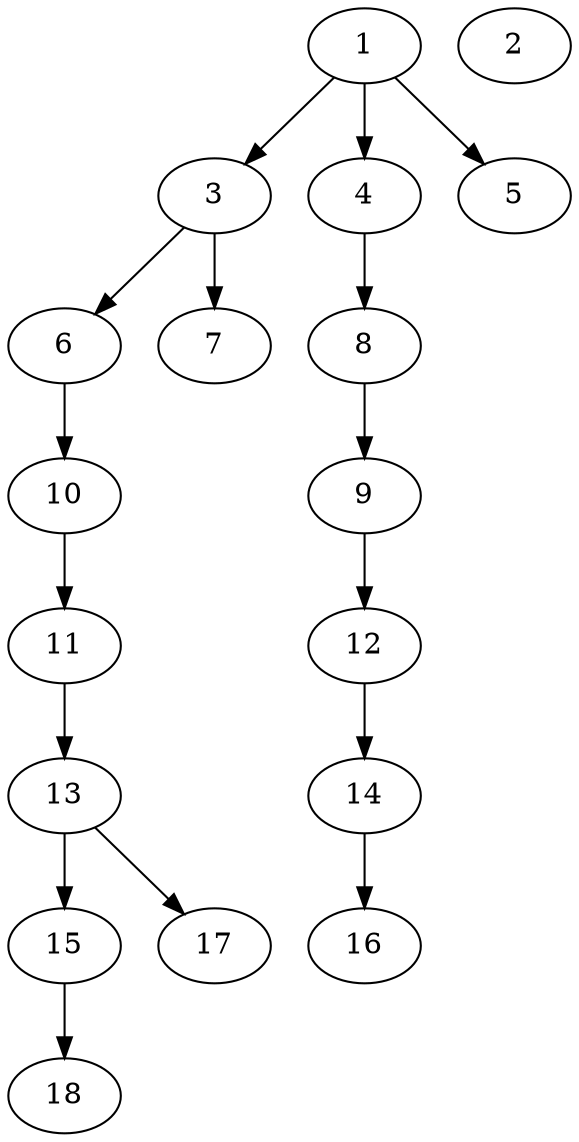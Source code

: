 // DAG (tier=1-easy, mode=compute, n=18, ccr=0.265, fat=0.412, density=0.350, regular=0.684, jump=0.002, mindata=262144, maxdata=2097152)
// DAG automatically generated by daggen at Sun Aug 24 16:33:32 2025
// /home/ermia/Project/Environments/daggen/bin/daggen --dot --ccr 0.265 --fat 0.412 --regular 0.684 --density 0.350 --jump 0.002 --mindata 262144 --maxdata 2097152 -n 18 
digraph G {
  1 [size="3487908195869917184", alpha="0.02", expect_size="1743954097934958592"]
  1 -> 3 [size ="18399245631488"]
  1 -> 4 [size ="18399245631488"]
  1 -> 5 [size ="18399245631488"]
  2 [size="4446755053056987", alpha="0.13", expect_size="2223377526528493"]
  3 [size="50322570257630808", alpha="0.16", expect_size="25161285128815404"]
  3 -> 6 [size ="29114920599552"]
  3 -> 7 [size ="29114920599552"]
  4 [size="4439407180382208000", alpha="0.03", expect_size="2219703590191104000"]
  4 -> 8 [size ="21609263923200"]
  5 [size="1150127425830410", alpha="0.11", expect_size="575063712915205"]
  6 [size="3945520432398918", alpha="0.16", expect_size="1972760216199459"]
  6 -> 10 [size ="9143045849088"]
  7 [size="5000912816832512000", alpha="0.03", expect_size="2500456408416256000"]
  8 [size="41237343623925", alpha="0.15", expect_size="20618671811962"]
  8 -> 9 [size ="969723084800"]
  9 [size="1007506705598119936", alpha="0.15", expect_size="503753352799059968"]
  9 -> 12 [size ="8039985840128"]
  10 [size="33766955704120924", alpha="0.12", expect_size="16883477852060462"]
  10 -> 11 [size ="20075692163072"]
  11 [size="213864357451268096", alpha="0.19", expect_size="106932178725634048"]
  11 -> 13 [size ="2860985090048"]
  12 [size="8589934592000000000", alpha="0.17", expect_size="4294967296000000000"]
  12 -> 14 [size ="33554432000000"]
  13 [size="8615730174169710592", alpha="0.08", expect_size="4307865087084855296"]
  13 -> 15 [size ="33621574418432"]
  13 -> 17 [size ="33621574418432"]
  14 [size="35180939375013", alpha="0.20", expect_size="17590469687506"]
  14 -> 16 [size ="3080598847488"]
  15 [size="4267420131677700096", alpha="0.16", expect_size="2133710065838850048"]
  15 -> 18 [size ="21047487234048"]
  16 [size="49373853913075792", alpha="0.06", expect_size="24686926956537896"]
  17 [size="176702032663543808", alpha="0.18", expect_size="88351016331771904"]
  18 [size="7623598569949233152", alpha="0.02", expect_size="3811799284974616576"]
}